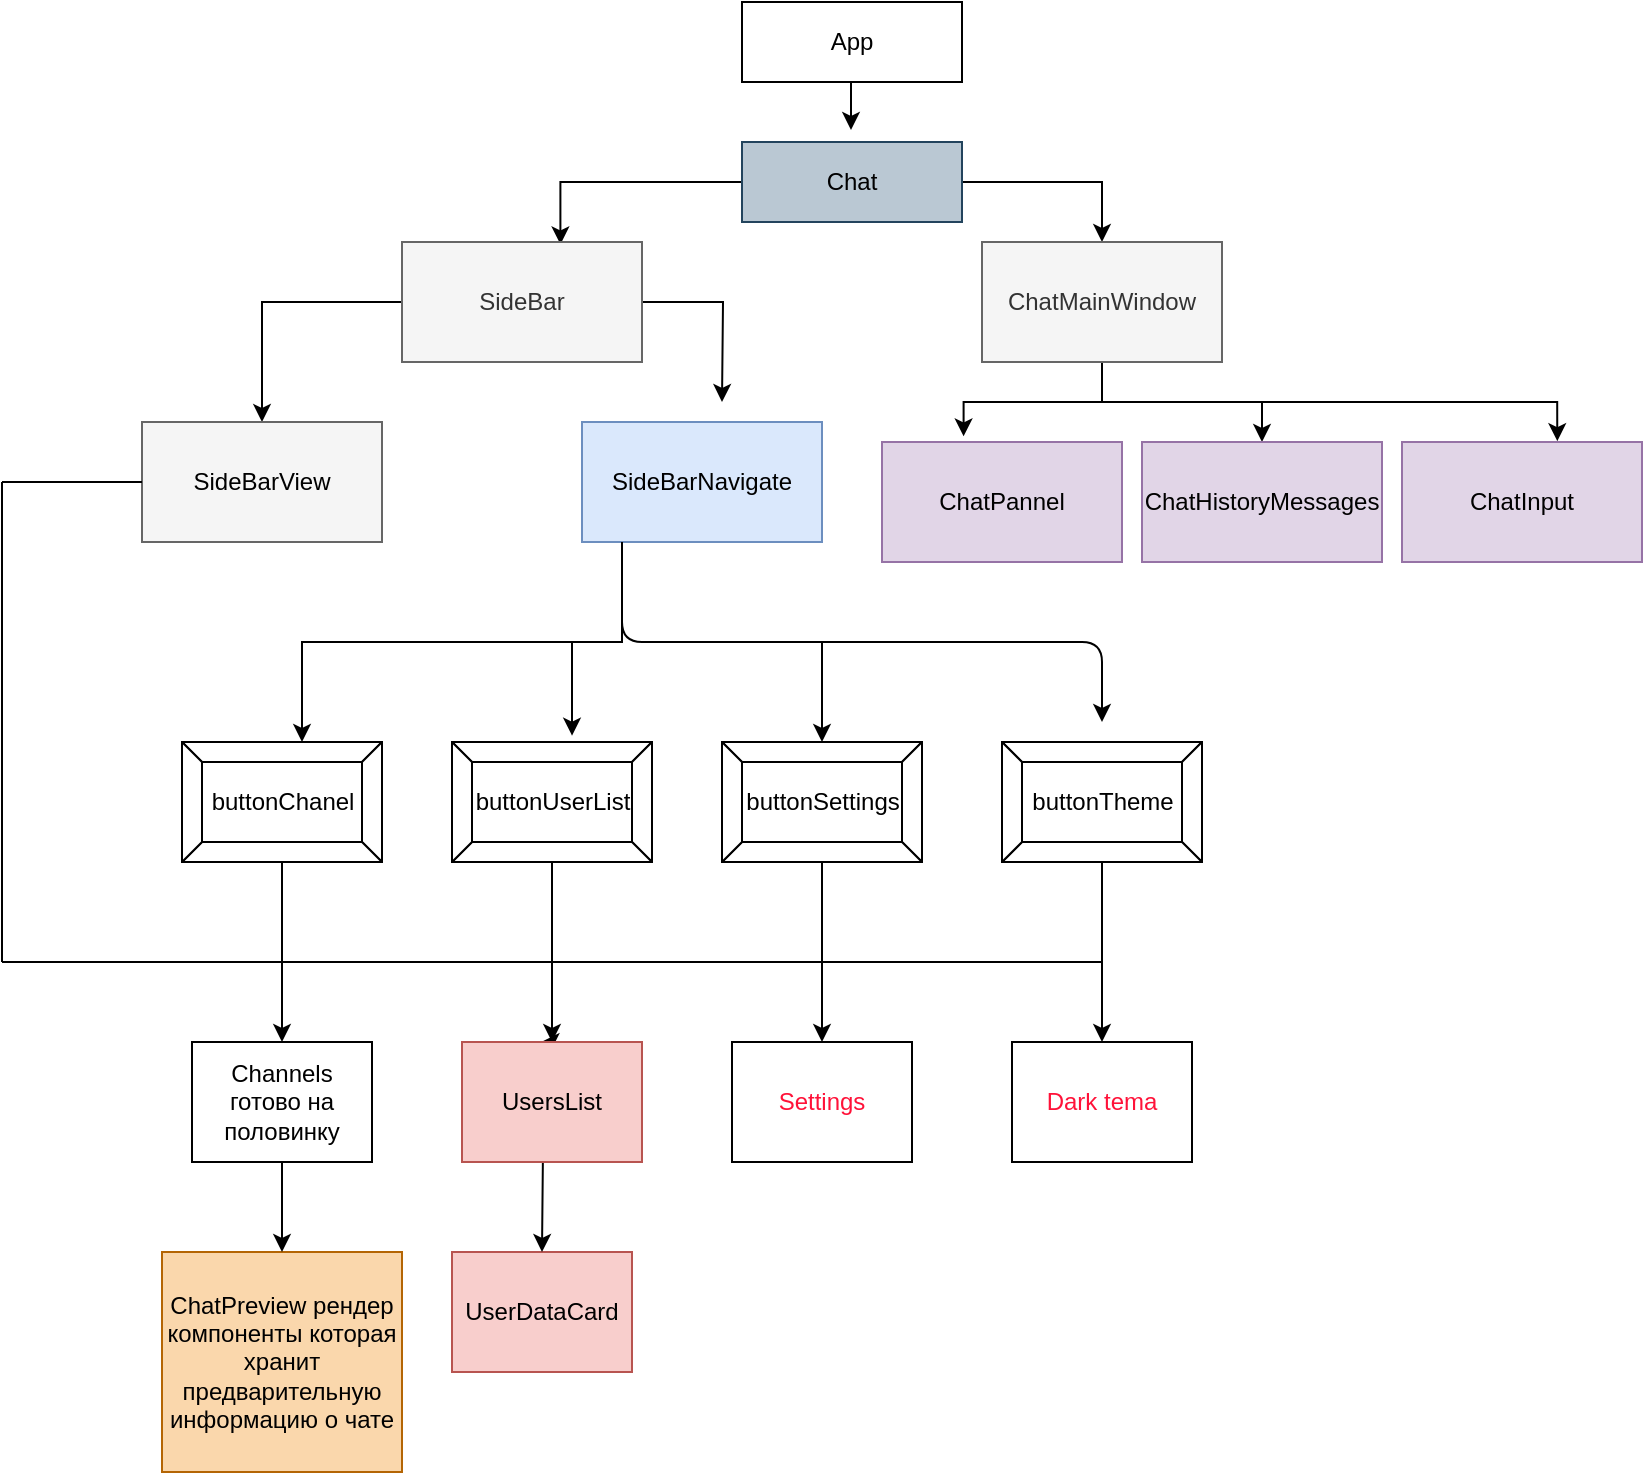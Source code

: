 <mxfile version="14.4.8" type="github"><diagram id="UfZHUBIM-L-u6cpAa0Jp" name="Page-1"><mxGraphModel dx="1865" dy="1717" grid="1" gridSize="10" guides="1" tooltips="1" connect="1" arrows="1" fold="1" page="1" pageScale="1" pageWidth="827" pageHeight="1169" math="0" shadow="0"><root><mxCell id="0"/><mxCell id="1" parent="0"/><mxCell id="Vcjai4dxrGoNBC3O5zwK-1" value="App" style="rounded=0;whiteSpace=wrap;html=1;" parent="1" vertex="1"><mxGeometry x="320" y="-680" width="110" height="40" as="geometry"/></mxCell><mxCell id="Vcjai4dxrGoNBC3O5zwK-8" style="edgeStyle=orthogonalEdgeStyle;rounded=0;orthogonalLoop=1;jettySize=auto;html=1;exitX=0;exitY=0.5;exitDx=0;exitDy=0;entryX=0.66;entryY=0.02;entryDx=0;entryDy=0;entryPerimeter=0;" parent="1" source="Vcjai4dxrGoNBC3O5zwK-2" target="Vcjai4dxrGoNBC3O5zwK-5" edge="1"><mxGeometry relative="1" as="geometry"/></mxCell><mxCell id="Vcjai4dxrGoNBC3O5zwK-9" value="" style="edgeStyle=orthogonalEdgeStyle;rounded=0;orthogonalLoop=1;jettySize=auto;html=1;" parent="1" source="Vcjai4dxrGoNBC3O5zwK-2" target="Vcjai4dxrGoNBC3O5zwK-6" edge="1"><mxGeometry relative="1" as="geometry"/></mxCell><mxCell id="Vcjai4dxrGoNBC3O5zwK-2" value="Chat" style="rounded=0;whiteSpace=wrap;html=1;fillColor=#bac8d3;strokeColor=#23445d;" parent="1" vertex="1"><mxGeometry x="320" y="-610" width="110" height="40" as="geometry"/></mxCell><mxCell id="Vcjai4dxrGoNBC3O5zwK-4" value="" style="endArrow=classic;html=1;" parent="1" edge="1"><mxGeometry width="50" height="50" relative="1" as="geometry"><mxPoint x="374.5" y="-640" as="sourcePoint"/><mxPoint x="374.5" y="-616" as="targetPoint"/><Array as="points"/></mxGeometry></mxCell><mxCell id="QAV19esKty-XFGML7rU4-19" value="" style="edgeStyle=orthogonalEdgeStyle;rounded=0;orthogonalLoop=1;jettySize=auto;html=1;" parent="1" source="Vcjai4dxrGoNBC3O5zwK-5" edge="1"><mxGeometry relative="1" as="geometry"><mxPoint x="310" y="-480" as="targetPoint"/></mxGeometry></mxCell><mxCell id="QAV19esKty-XFGML7rU4-41" value="" style="edgeStyle=orthogonalEdgeStyle;rounded=0;orthogonalLoop=1;jettySize=auto;html=1;" parent="1" source="Vcjai4dxrGoNBC3O5zwK-5" target="QAV19esKty-XFGML7rU4-40" edge="1"><mxGeometry relative="1" as="geometry"/></mxCell><mxCell id="Vcjai4dxrGoNBC3O5zwK-5" value="SideBar" style="rounded=0;whiteSpace=wrap;html=1;fillColor=#f5f5f5;strokeColor=#666666;fontColor=#333333;" parent="1" vertex="1"><mxGeometry x="150" y="-560" width="120" height="60" as="geometry"/></mxCell><mxCell id="Vcjai4dxrGoNBC3O5zwK-13" style="edgeStyle=orthogonalEdgeStyle;rounded=0;orthogonalLoop=1;jettySize=auto;html=1;entryX=0.647;entryY=-0.007;entryDx=0;entryDy=0;entryPerimeter=0;" parent="1" source="Vcjai4dxrGoNBC3O5zwK-6" target="Vcjai4dxrGoNBC3O5zwK-11" edge="1"><mxGeometry relative="1" as="geometry"><Array as="points"><mxPoint x="500" y="-480"/><mxPoint x="728" y="-480"/></Array></mxGeometry></mxCell><mxCell id="Vcjai4dxrGoNBC3O5zwK-14" value="" style="edgeStyle=orthogonalEdgeStyle;rounded=0;orthogonalLoop=1;jettySize=auto;html=1;" parent="1" source="Vcjai4dxrGoNBC3O5zwK-6" target="Vcjai4dxrGoNBC3O5zwK-12" edge="1"><mxGeometry relative="1" as="geometry"/></mxCell><mxCell id="Vcjai4dxrGoNBC3O5zwK-17" style="edgeStyle=orthogonalEdgeStyle;rounded=0;orthogonalLoop=1;jettySize=auto;html=1;entryX=0.34;entryY=-0.047;entryDx=0;entryDy=0;entryPerimeter=0;" parent="1" source="Vcjai4dxrGoNBC3O5zwK-6" target="Vcjai4dxrGoNBC3O5zwK-10" edge="1"><mxGeometry relative="1" as="geometry"><mxPoint x="430" y="-470" as="targetPoint"/><Array as="points"><mxPoint x="500" y="-480"/><mxPoint x="431" y="-480"/></Array></mxGeometry></mxCell><mxCell id="Vcjai4dxrGoNBC3O5zwK-6" value="ChatMainWindow" style="rounded=0;whiteSpace=wrap;html=1;fillColor=#f5f5f5;strokeColor=#666666;fontColor=#333333;" parent="1" vertex="1"><mxGeometry x="440" y="-560" width="120" height="60" as="geometry"/></mxCell><mxCell id="Vcjai4dxrGoNBC3O5zwK-10" value="ChatPannel" style="rounded=0;whiteSpace=wrap;html=1;fillColor=#e1d5e7;strokeColor=#9673a6;" parent="1" vertex="1"><mxGeometry x="390" y="-460" width="120" height="60" as="geometry"/></mxCell><mxCell id="Vcjai4dxrGoNBC3O5zwK-11" value="ChatInput" style="rounded=0;whiteSpace=wrap;html=1;fillColor=#e1d5e7;strokeColor=#9673a6;" parent="1" vertex="1"><mxGeometry x="650" y="-460" width="120" height="60" as="geometry"/></mxCell><mxCell id="Vcjai4dxrGoNBC3O5zwK-12" value="ChatHistoryMessages" style="rounded=0;whiteSpace=wrap;html=1;fillColor=#e1d5e7;strokeColor=#9673a6;" parent="1" vertex="1"><mxGeometry x="520" y="-460" width="120" height="60" as="geometry"/></mxCell><mxCell id="Vcjai4dxrGoNBC3O5zwK-30" value="" style="edgeStyle=orthogonalEdgeStyle;rounded=0;orthogonalLoop=1;jettySize=auto;html=1;entryX=0.75;entryY=0;entryDx=0;entryDy=0;" parent="1" source="Vcjai4dxrGoNBC3O5zwK-19" edge="1"><mxGeometry relative="1" as="geometry"><mxPoint x="100" y="-310" as="targetPoint"/><Array as="points"><mxPoint x="260" y="-360"/><mxPoint x="100" y="-360"/></Array></mxGeometry></mxCell><mxCell id="Vcjai4dxrGoNBC3O5zwK-19" value="SideBarNavigate" style="rounded=0;whiteSpace=wrap;html=1;fillColor=#dae8fc;strokeColor=#6c8ebf;" parent="1" vertex="1"><mxGeometry x="240" y="-470" width="120" height="60" as="geometry"/></mxCell><mxCell id="Vcjai4dxrGoNBC3O5zwK-32" value="UserDataCard" style="rounded=0;whiteSpace=wrap;html=1;fillColor=#f8cecc;strokeColor=#b85450;" parent="1" vertex="1"><mxGeometry x="175" y="-55" width="90" height="60" as="geometry"/></mxCell><mxCell id="QAV19esKty-XFGML7rU4-16" value="" style="edgeStyle=orthogonalEdgeStyle;rounded=0;orthogonalLoop=1;jettySize=auto;html=1;" parent="1" target="Vcjai4dxrGoNBC3O5zwK-32" edge="1"><mxGeometry relative="1" as="geometry"><mxPoint x="220" y="-160" as="sourcePoint"/></mxGeometry></mxCell><mxCell id="QAV19esKty-XFGML7rU4-36" value="" style="edgeStyle=orthogonalEdgeStyle;rounded=0;orthogonalLoop=1;jettySize=auto;html=1;" parent="1" source="Vcjai4dxrGoNBC3O5zwK-44" target="QAV19esKty-XFGML7rU4-31" edge="1"><mxGeometry relative="1" as="geometry"/></mxCell><mxCell id="Vcjai4dxrGoNBC3O5zwK-44" value="&lt;span&gt;buttonTheme&lt;/span&gt;" style="labelPosition=center;verticalLabelPosition=middle;align=center;html=1;shape=mxgraph.basic.button;dx=10;" parent="1" vertex="1"><mxGeometry x="450" y="-310" width="100" height="60" as="geometry"/></mxCell><mxCell id="Vcjai4dxrGoNBC3O5zwK-46" value="СhatPreview рендер компоненты которая хранит предварительную информацию о чате" style="rounded=0;whiteSpace=wrap;html=1;fillColor=#fad7ac;strokeColor=#b46504;" parent="1" vertex="1"><mxGeometry x="30" y="-55" width="120" height="110" as="geometry"/></mxCell><mxCell id="QAV19esKty-XFGML7rU4-5" value="" style="endArrow=classic;html=1;" parent="1" edge="1"><mxGeometry width="50" height="50" relative="1" as="geometry"><mxPoint x="260" y="-410" as="sourcePoint"/><mxPoint x="500" y="-320" as="targetPoint"/><Array as="points"><mxPoint x="260" y="-360"/><mxPoint x="500" y="-360"/></Array></mxGeometry></mxCell><mxCell id="QAV19esKty-XFGML7rU4-7" value="" style="endArrow=classic;html=1;entryX=0.625;entryY=-0.053;entryDx=0;entryDy=0;entryPerimeter=0;" parent="1" edge="1"><mxGeometry width="50" height="50" relative="1" as="geometry"><mxPoint x="235" y="-360" as="sourcePoint"/><mxPoint x="235" y="-313.18" as="targetPoint"/></mxGeometry></mxCell><mxCell id="QAV19esKty-XFGML7rU4-9" value="" style="endArrow=classic;html=1;entryX=0.5;entryY=0;entryDx=0;entryDy=0;" parent="1" edge="1"><mxGeometry width="50" height="50" relative="1" as="geometry"><mxPoint x="360" y="-360" as="sourcePoint"/><mxPoint x="360" y="-310" as="targetPoint"/><Array as="points"><mxPoint x="360" y="-340"/></Array></mxGeometry></mxCell><mxCell id="QAV19esKty-XFGML7rU4-35" value="" style="edgeStyle=orthogonalEdgeStyle;rounded=0;orthogonalLoop=1;jettySize=auto;html=1;" parent="1" source="QAV19esKty-XFGML7rU4-10" target="QAV19esKty-XFGML7rU4-32" edge="1"><mxGeometry relative="1" as="geometry"/></mxCell><mxCell id="QAV19esKty-XFGML7rU4-10" value="&lt;span&gt;buttonSettings&lt;/span&gt;" style="labelPosition=center;verticalLabelPosition=middle;align=center;html=1;shape=mxgraph.basic.button;dx=10;" parent="1" vertex="1"><mxGeometry x="310" y="-310" width="100" height="60" as="geometry"/></mxCell><mxCell id="QAV19esKty-XFGML7rU4-37" value="" style="edgeStyle=orthogonalEdgeStyle;rounded=0;orthogonalLoop=1;jettySize=auto;html=1;" parent="1" source="QAV19esKty-XFGML7rU4-26" target="QAV19esKty-XFGML7rU4-30" edge="1"><mxGeometry relative="1" as="geometry"/></mxCell><mxCell id="QAV19esKty-XFGML7rU4-26" value="&lt;span&gt;buttonChanel&lt;/span&gt;" style="labelPosition=center;verticalLabelPosition=middle;align=center;html=1;shape=mxgraph.basic.button;dx=10;" parent="1" vertex="1"><mxGeometry x="40" y="-310" width="100" height="60" as="geometry"/></mxCell><mxCell id="QAV19esKty-XFGML7rU4-47" value="" style="edgeStyle=orthogonalEdgeStyle;rounded=0;orthogonalLoop=1;jettySize=auto;html=1;" parent="1" source="QAV19esKty-XFGML7rU4-27" target="QAV19esKty-XFGML7rU4-29" edge="1"><mxGeometry relative="1" as="geometry"/></mxCell><mxCell id="QAV19esKty-XFGML7rU4-27" value="&lt;span&gt;buttonUserList&lt;/span&gt;" style="labelPosition=center;verticalLabelPosition=middle;align=center;html=1;shape=mxgraph.basic.button;dx=10;" parent="1" vertex="1"><mxGeometry x="175" y="-310" width="100" height="60" as="geometry"/></mxCell><mxCell id="QAV19esKty-XFGML7rU4-48" style="edgeStyle=orthogonalEdgeStyle;rounded=0;orthogonalLoop=1;jettySize=auto;html=1;exitX=0.5;exitY=0;exitDx=0;exitDy=0;" parent="1" source="QAV19esKty-XFGML7rU4-29" edge="1"><mxGeometry relative="1" as="geometry"><mxPoint x="219.667" y="-160.167" as="targetPoint"/></mxGeometry></mxCell><mxCell id="QAV19esKty-XFGML7rU4-29" value="UsersList" style="rounded=0;whiteSpace=wrap;html=1;fillColor=#f8cecc;strokeColor=#b85450;" parent="1" vertex="1"><mxGeometry x="180" y="-160" width="90" height="60" as="geometry"/></mxCell><mxCell id="QAV19esKty-XFGML7rU4-38" value="" style="edgeStyle=orthogonalEdgeStyle;rounded=0;orthogonalLoop=1;jettySize=auto;html=1;" parent="1" source="QAV19esKty-XFGML7rU4-30" target="Vcjai4dxrGoNBC3O5zwK-46" edge="1"><mxGeometry relative="1" as="geometry"/></mxCell><mxCell id="QAV19esKty-XFGML7rU4-30" value="Channels готово на половинку" style="rounded=0;whiteSpace=wrap;html=1;" parent="1" vertex="1"><mxGeometry x="45" y="-160" width="90" height="60" as="geometry"/></mxCell><mxCell id="QAV19esKty-XFGML7rU4-31" value="&lt;span style=&quot;color: rgb(255 , 18 , 57)&quot;&gt;Dark tema&lt;/span&gt;" style="rounded=0;whiteSpace=wrap;html=1;" parent="1" vertex="1"><mxGeometry x="455" y="-160" width="90" height="60" as="geometry"/></mxCell><mxCell id="QAV19esKty-XFGML7rU4-32" value="&lt;span style=&quot;color: rgb(255 , 18 , 57)&quot;&gt;Settings&lt;/span&gt;" style="rounded=0;whiteSpace=wrap;html=1;" parent="1" vertex="1"><mxGeometry x="315" y="-160" width="90" height="60" as="geometry"/></mxCell><mxCell id="QAV19esKty-XFGML7rU4-40" value="&lt;span style=&quot;color: rgb(0 , 0 , 0)&quot;&gt;SideBarView&lt;/span&gt;" style="rounded=0;whiteSpace=wrap;html=1;fillColor=#f5f5f5;strokeColor=#666666;fontColor=#333333;" parent="1" vertex="1"><mxGeometry x="20" y="-470" width="120" height="60" as="geometry"/></mxCell><mxCell id="QAV19esKty-XFGML7rU4-44" value="" style="endArrow=none;html=1;" parent="1" edge="1"><mxGeometry width="50" height="50" relative="1" as="geometry"><mxPoint x="-50" y="-440" as="sourcePoint"/><mxPoint x="20" y="-440" as="targetPoint"/></mxGeometry></mxCell><mxCell id="QAV19esKty-XFGML7rU4-45" value="" style="endArrow=none;html=1;" parent="1" edge="1"><mxGeometry width="50" height="50" relative="1" as="geometry"><mxPoint x="-50" y="-200" as="sourcePoint"/><mxPoint x="-50" y="-440" as="targetPoint"/></mxGeometry></mxCell><mxCell id="QAV19esKty-XFGML7rU4-46" value="" style="endArrow=none;html=1;" parent="1" edge="1"><mxGeometry width="50" height="50" relative="1" as="geometry"><mxPoint x="-50" y="-200" as="sourcePoint"/><mxPoint x="500" y="-200" as="targetPoint"/></mxGeometry></mxCell></root></mxGraphModel></diagram></mxfile>